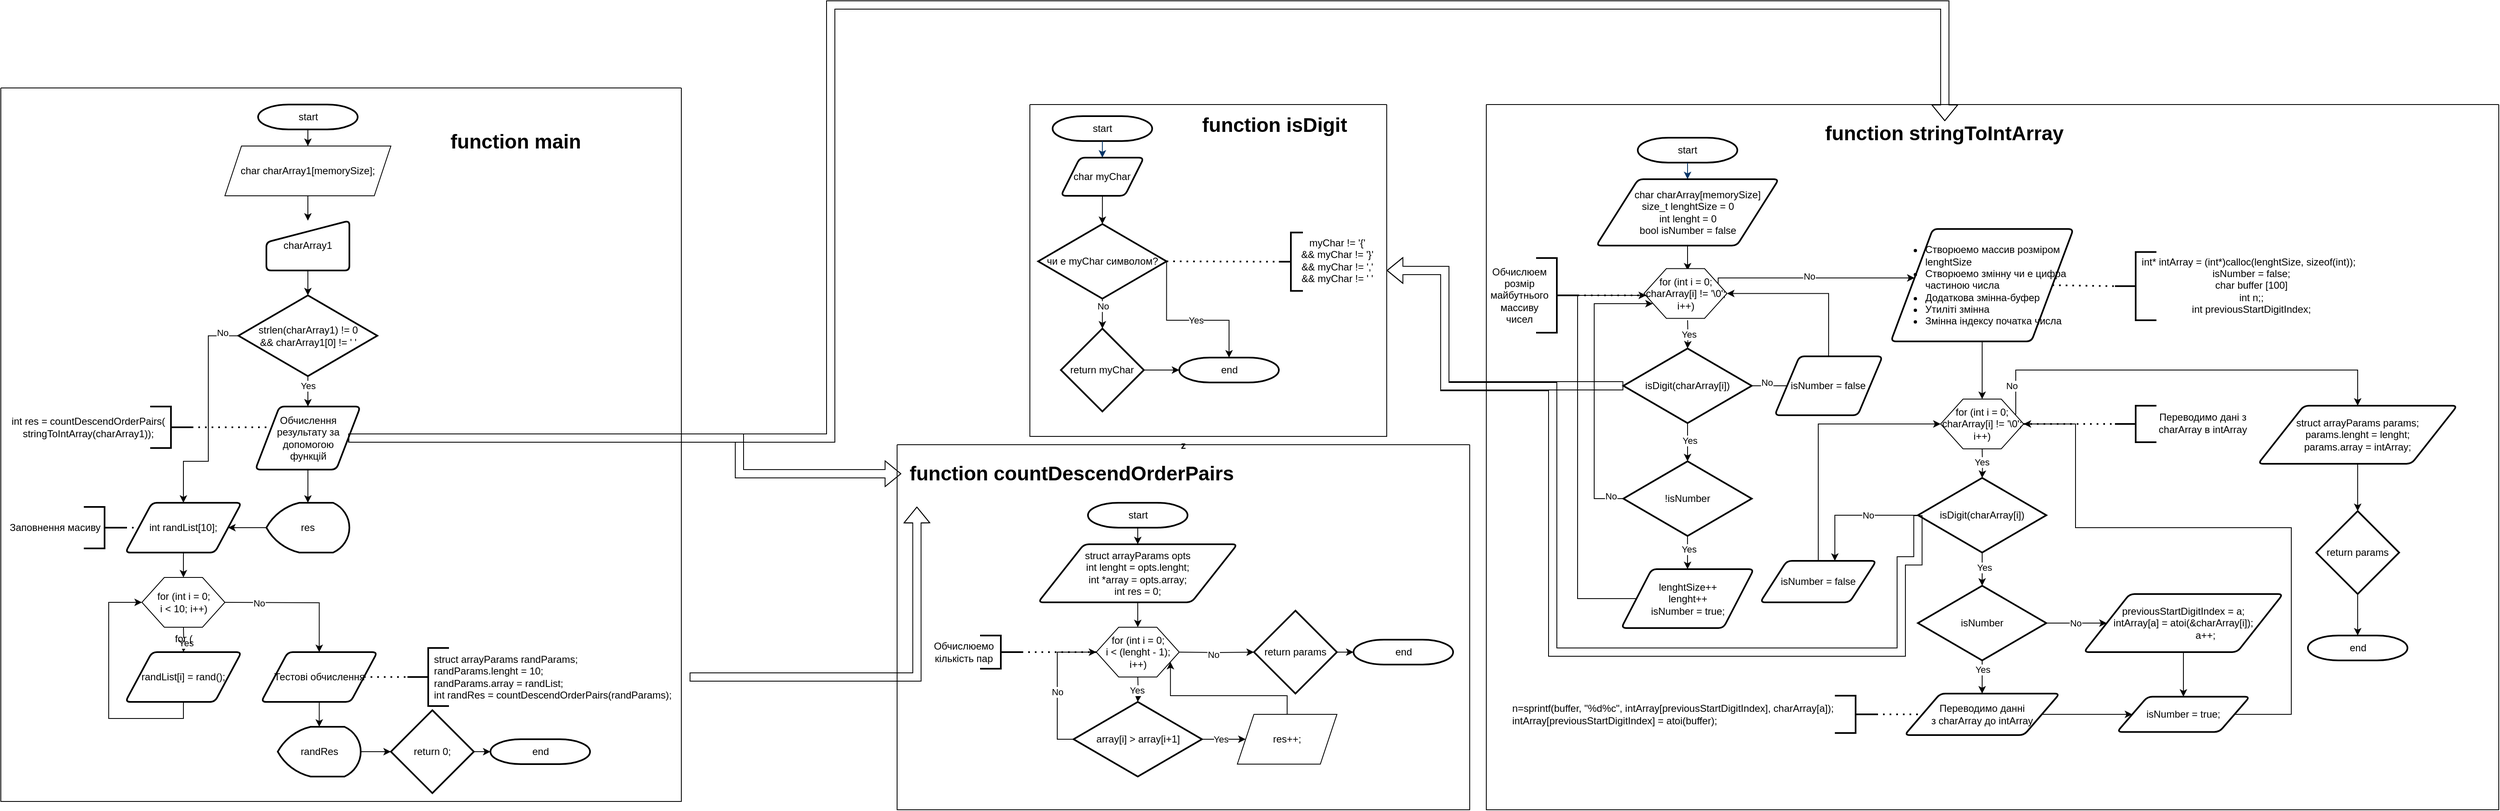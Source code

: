 <mxfile version="22.1.7" type="github">
  <diagram id="6a731a19-8d31-9384-78a2-239565b7b9f0" name="Page-1">
    <mxGraphModel dx="4195" dy="2198" grid="1" gridSize="10" guides="1" tooltips="1" connect="1" arrows="1" fold="1" page="1" pageScale="1" pageWidth="1169" pageHeight="827" background="none" math="0" shadow="0">
      <root>
        <mxCell id="0" />
        <mxCell id="1" parent="0" />
        <mxCell id="2" value="start" style="shape=mxgraph.flowchart.terminator;strokeWidth=2;gradientColor=none;gradientDirection=north;fontStyle=0;html=1;" parent="1" vertex="1">
          <mxGeometry x="117.37" y="44" width="120" height="30" as="geometry" />
        </mxCell>
        <mxCell id="7" style="fontStyle=1;strokeColor=#003366;strokeWidth=1;html=1;entryX=0.5;entryY=0;entryDx=0;entryDy=0;" parent="1" source="2" target="FMRs6tafkRuQ-EGM4yZQ-57" edge="1">
          <mxGeometry relative="1" as="geometry">
            <mxPoint x="176.17" y="118.1" as="targetPoint" />
          </mxGeometry>
        </mxCell>
        <mxCell id="FMRs6tafkRuQ-EGM4yZQ-62" value="" style="edgeStyle=orthogonalEdgeStyle;rounded=0;orthogonalLoop=1;jettySize=auto;html=1;" edge="1" parent="1" source="FMRs6tafkRuQ-EGM4yZQ-57" target="FMRs6tafkRuQ-EGM4yZQ-59">
          <mxGeometry relative="1" as="geometry" />
        </mxCell>
        <mxCell id="FMRs6tafkRuQ-EGM4yZQ-57" value="char myChar" style="shape=parallelogram;html=1;strokeWidth=2;perimeter=parallelogramPerimeter;whiteSpace=wrap;rounded=1;arcSize=12;size=0.23;" vertex="1" parent="1">
          <mxGeometry x="127.37" y="94" width="100" height="46" as="geometry" />
        </mxCell>
        <mxCell id="FMRs6tafkRuQ-EGM4yZQ-70" value="" style="swimlane;startSize=0;movable=0;resizable=0;rotatable=0;deletable=0;editable=0;locked=1;connectable=0;" vertex="1" parent="1">
          <mxGeometry x="90" y="30" width="430" height="400" as="geometry" />
        </mxCell>
        <mxCell id="FMRs6tafkRuQ-EGM4yZQ-69" value="myChar != &#39;{&#39;&lt;br&gt;&amp;amp;&amp;amp; myChar != &#39;}&#39;&lt;br&gt;&amp;amp;&amp;amp; myChar != &#39;,&#39;&lt;br&gt;&amp;amp;&amp;amp; myChar != &#39; &#39;" style="text;html=1;align=center;verticalAlign=middle;resizable=0;points=[];autosize=1;strokeColor=none;fillColor=none;" vertex="1" parent="FMRs6tafkRuQ-EGM4yZQ-70">
          <mxGeometry x="314.5" y="153.43" width="110" height="70" as="geometry" />
        </mxCell>
        <mxCell id="FMRs6tafkRuQ-EGM4yZQ-66" value="" style="strokeWidth=2;html=1;shape=mxgraph.flowchart.annotation_2;align=left;labelPosition=right;pointerEvents=1;" vertex="1" parent="FMRs6tafkRuQ-EGM4yZQ-70">
          <mxGeometry x="300" y="154.28" width="29" height="70.29" as="geometry" />
        </mxCell>
        <mxCell id="FMRs6tafkRuQ-EGM4yZQ-196" value="" style="edgeStyle=orthogonalEdgeStyle;rounded=0;orthogonalLoop=1;jettySize=auto;html=1;" edge="1" parent="FMRs6tafkRuQ-EGM4yZQ-70" source="FMRs6tafkRuQ-EGM4yZQ-63" target="FMRs6tafkRuQ-EGM4yZQ-195">
          <mxGeometry relative="1" as="geometry" />
        </mxCell>
        <mxCell id="FMRs6tafkRuQ-EGM4yZQ-63" value="return myChar" style="rhombus;whiteSpace=wrap;html=1;strokeWidth=2;gradientColor=none;gradientDirection=north;fontStyle=0;" vertex="1" parent="FMRs6tafkRuQ-EGM4yZQ-70">
          <mxGeometry x="37.37" y="270" width="100" height="100" as="geometry" />
        </mxCell>
        <mxCell id="FMRs6tafkRuQ-EGM4yZQ-95" value="&lt;h1&gt;function isDigit&lt;/h1&gt;" style="text;html=1;strokeColor=none;fillColor=none;align=center;verticalAlign=middle;whiteSpace=wrap;rounded=0;movable=1;resizable=1;rotatable=1;deletable=1;editable=1;locked=0;connectable=1;" vertex="1" parent="FMRs6tafkRuQ-EGM4yZQ-70">
          <mxGeometry x="200" y="10" width="190" height="30" as="geometry" />
        </mxCell>
        <mxCell id="FMRs6tafkRuQ-EGM4yZQ-59" value="чи е myChar символом?" style="shape=mxgraph.flowchart.decision;strokeWidth=2;gradientColor=none;gradientDirection=north;fontStyle=0;html=1;" vertex="1" parent="FMRs6tafkRuQ-EGM4yZQ-70">
          <mxGeometry x="10.0" y="144" width="154.74" height="90" as="geometry" />
        </mxCell>
        <mxCell id="FMRs6tafkRuQ-EGM4yZQ-64" value="" style="edgeStyle=orthogonalEdgeStyle;rounded=0;orthogonalLoop=1;jettySize=auto;html=1;" edge="1" parent="FMRs6tafkRuQ-EGM4yZQ-70" source="FMRs6tafkRuQ-EGM4yZQ-59" target="FMRs6tafkRuQ-EGM4yZQ-63">
          <mxGeometry relative="1" as="geometry" />
        </mxCell>
        <mxCell id="FMRs6tafkRuQ-EGM4yZQ-65" value="No" style="edgeLabel;html=1;align=center;verticalAlign=middle;resizable=0;points=[];" vertex="1" connectable="0" parent="FMRs6tafkRuQ-EGM4yZQ-64">
          <mxGeometry x="-0.622" y="-1" relative="1" as="geometry">
            <mxPoint x="1" y="2" as="offset" />
          </mxGeometry>
        </mxCell>
        <mxCell id="FMRs6tafkRuQ-EGM4yZQ-67" value="" style="endArrow=none;dashed=1;html=1;dashPattern=1 3;strokeWidth=2;rounded=0;entryX=0;entryY=0.5;entryDx=0;entryDy=0;entryPerimeter=0;exitX=1;exitY=0.5;exitDx=0;exitDy=0;exitPerimeter=0;" edge="1" parent="FMRs6tafkRuQ-EGM4yZQ-70" source="FMRs6tafkRuQ-EGM4yZQ-59" target="FMRs6tafkRuQ-EGM4yZQ-66">
          <mxGeometry width="50" height="50" relative="1" as="geometry">
            <mxPoint x="140" y="240" as="sourcePoint" />
            <mxPoint x="190" y="190" as="targetPoint" />
          </mxGeometry>
        </mxCell>
        <mxCell id="FMRs6tafkRuQ-EGM4yZQ-195" value="end" style="shape=mxgraph.flowchart.terminator;strokeWidth=2;gradientColor=none;gradientDirection=north;fontStyle=0;html=1;" vertex="1" parent="FMRs6tafkRuQ-EGM4yZQ-70">
          <mxGeometry x="180" y="305" width="120" height="30" as="geometry" />
        </mxCell>
        <mxCell id="FMRs6tafkRuQ-EGM4yZQ-93" style="edgeStyle=orthogonalEdgeStyle;rounded=0;orthogonalLoop=1;jettySize=auto;html=1;exitX=1;exitY=0.5;exitDx=0;exitDy=0;exitPerimeter=0;entryX=0.5;entryY=0;entryDx=0;entryDy=0;entryPerimeter=0;" edge="1" parent="FMRs6tafkRuQ-EGM4yZQ-70" source="FMRs6tafkRuQ-EGM4yZQ-59" target="FMRs6tafkRuQ-EGM4yZQ-195">
          <mxGeometry relative="1" as="geometry">
            <mxPoint x="210" y="320" as="targetPoint" />
            <Array as="points">
              <mxPoint x="165" y="260" />
              <mxPoint x="240" y="260" />
            </Array>
          </mxGeometry>
        </mxCell>
        <mxCell id="FMRs6tafkRuQ-EGM4yZQ-94" value="Yes" style="edgeLabel;html=1;align=center;verticalAlign=middle;resizable=0;points=[];" vertex="1" connectable="0" parent="FMRs6tafkRuQ-EGM4yZQ-93">
          <mxGeometry x="-0.131" y="1" relative="1" as="geometry">
            <mxPoint x="23" y="1" as="offset" />
          </mxGeometry>
        </mxCell>
        <mxCell id="FMRs6tafkRuQ-EGM4yZQ-71" value=" " style="swimlane;startSize=0;movable=0;resizable=0;rotatable=0;deletable=0;editable=0;locked=1;connectable=0;" vertex="1" parent="1">
          <mxGeometry x="640" y="30" width="1220" height="850" as="geometry" />
        </mxCell>
        <mxCell id="FMRs6tafkRuQ-EGM4yZQ-73" value="start" style="shape=mxgraph.flowchart.terminator;strokeWidth=2;gradientColor=none;gradientDirection=north;fontStyle=0;html=1;" vertex="1" parent="FMRs6tafkRuQ-EGM4yZQ-71">
          <mxGeometry x="182.49" y="40" width="120" height="30" as="geometry" />
        </mxCell>
        <mxCell id="FMRs6tafkRuQ-EGM4yZQ-74" style="fontStyle=1;strokeColor=#003366;strokeWidth=1;html=1;entryX=0.5;entryY=0;entryDx=0;entryDy=0;" edge="1" parent="FMRs6tafkRuQ-EGM4yZQ-71" source="FMRs6tafkRuQ-EGM4yZQ-73" target="FMRs6tafkRuQ-EGM4yZQ-76">
          <mxGeometry relative="1" as="geometry">
            <mxPoint x="216.29" y="124.1" as="targetPoint" />
          </mxGeometry>
        </mxCell>
        <mxCell id="FMRs6tafkRuQ-EGM4yZQ-83" value="" style="edgeStyle=orthogonalEdgeStyle;rounded=0;orthogonalLoop=1;jettySize=auto;html=1;" edge="1" parent="FMRs6tafkRuQ-EGM4yZQ-71" source="FMRs6tafkRuQ-EGM4yZQ-76">
          <mxGeometry relative="1" as="geometry">
            <mxPoint x="242.533" y="200" as="targetPoint" />
          </mxGeometry>
        </mxCell>
        <mxCell id="FMRs6tafkRuQ-EGM4yZQ-76" value="&amp;nbsp; &amp;nbsp; &amp;nbsp; &amp;nbsp;char charArray[memorySize]&lt;br&gt;size_t lenghtSize = 0&lt;br&gt;int lenght = 0&lt;br&gt;bool isNumber = false" style="shape=parallelogram;html=1;strokeWidth=2;perimeter=parallelogramPerimeter;whiteSpace=wrap;rounded=1;arcSize=12;size=0.23;" vertex="1" parent="FMRs6tafkRuQ-EGM4yZQ-71">
          <mxGeometry x="132.5" y="90" width="220" height="80" as="geometry" />
        </mxCell>
        <mxCell id="FMRs6tafkRuQ-EGM4yZQ-85" value="" style="edgeStyle=orthogonalEdgeStyle;rounded=0;orthogonalLoop=1;jettySize=auto;html=1;entryX=0.5;entryY=0;entryDx=0;entryDy=0;" edge="1" parent="FMRs6tafkRuQ-EGM4yZQ-71" source="FMRs6tafkRuQ-EGM4yZQ-99" target="FMRs6tafkRuQ-EGM4yZQ-116">
          <mxGeometry relative="1" as="geometry" />
        </mxCell>
        <mxCell id="FMRs6tafkRuQ-EGM4yZQ-102" value="Yes" style="edgeLabel;html=1;align=center;verticalAlign=middle;resizable=0;points=[];" vertex="1" connectable="0" parent="FMRs6tafkRuQ-EGM4yZQ-85">
          <mxGeometry x="-0.2" y="1" relative="1" as="geometry">
            <mxPoint as="offset" />
          </mxGeometry>
        </mxCell>
        <mxCell id="FMRs6tafkRuQ-EGM4yZQ-79" value="isDigit(charArray[i])" style="shape=mxgraph.flowchart.decision;strokeWidth=2;gradientColor=none;gradientDirection=north;fontStyle=0;html=1;" vertex="1" parent="FMRs6tafkRuQ-EGM4yZQ-71">
          <mxGeometry x="165.12" y="294" width="154.74" height="90" as="geometry" />
        </mxCell>
        <mxCell id="FMRs6tafkRuQ-EGM4yZQ-194" value="" style="edgeStyle=orthogonalEdgeStyle;rounded=0;orthogonalLoop=1;jettySize=auto;html=1;" edge="1" parent="FMRs6tafkRuQ-EGM4yZQ-71" source="FMRs6tafkRuQ-EGM4yZQ-80" target="FMRs6tafkRuQ-EGM4yZQ-193">
          <mxGeometry relative="1" as="geometry" />
        </mxCell>
        <mxCell id="FMRs6tafkRuQ-EGM4yZQ-80" value="return params" style="rhombus;whiteSpace=wrap;html=1;strokeWidth=2;gradientColor=none;gradientDirection=north;fontStyle=0;" vertex="1" parent="FMRs6tafkRuQ-EGM4yZQ-71">
          <mxGeometry x="1000" y="490" width="100" height="100" as="geometry" />
        </mxCell>
        <mxCell id="FMRs6tafkRuQ-EGM4yZQ-84" value="" style="edgeStyle=orthogonalEdgeStyle;rounded=0;orthogonalLoop=1;jettySize=auto;html=1;" edge="1" parent="FMRs6tafkRuQ-EGM4yZQ-71" target="FMRs6tafkRuQ-EGM4yZQ-79">
          <mxGeometry relative="1" as="geometry">
            <mxPoint x="242.533" y="260" as="sourcePoint" />
          </mxGeometry>
        </mxCell>
        <mxCell id="FMRs6tafkRuQ-EGM4yZQ-98" value="Yes" style="edgeLabel;html=1;align=center;verticalAlign=middle;resizable=0;points=[];" vertex="1" connectable="0" parent="FMRs6tafkRuQ-EGM4yZQ-84">
          <mxGeometry x="-0.044" y="1" relative="1" as="geometry">
            <mxPoint as="offset" />
          </mxGeometry>
        </mxCell>
        <mxCell id="FMRs6tafkRuQ-EGM4yZQ-120" value="" style="edgeStyle=orthogonalEdgeStyle;rounded=0;orthogonalLoop=1;jettySize=auto;html=1;exitX=1;exitY=0.25;exitDx=0;exitDy=0;" edge="1" parent="FMRs6tafkRuQ-EGM4yZQ-71" source="FMRs6tafkRuQ-EGM4yZQ-271" target="FMRs6tafkRuQ-EGM4yZQ-119">
          <mxGeometry relative="1" as="geometry">
            <mxPoint x="282.49" y="209" as="sourcePoint" />
            <Array as="points">
              <mxPoint x="279" y="209" />
            </Array>
          </mxGeometry>
        </mxCell>
        <mxCell id="FMRs6tafkRuQ-EGM4yZQ-123" value="No" style="edgeLabel;html=1;align=center;verticalAlign=middle;resizable=0;points=[];" vertex="1" connectable="0" parent="FMRs6tafkRuQ-EGM4yZQ-120">
          <mxGeometry x="-0.209" y="-3" relative="1" as="geometry">
            <mxPoint x="20" y="-5" as="offset" />
          </mxGeometry>
        </mxCell>
        <mxCell id="FMRs6tafkRuQ-EGM4yZQ-97" value="&lt;h1&gt;function stringToIntArray&lt;/h1&gt;" style="text;html=1;strokeColor=none;fillColor=none;align=center;verticalAlign=middle;whiteSpace=wrap;rounded=0;" vertex="1" parent="FMRs6tafkRuQ-EGM4yZQ-71">
          <mxGeometry x="407.49" y="20" width="290" height="30" as="geometry" />
        </mxCell>
        <mxCell id="FMRs6tafkRuQ-EGM4yZQ-99" value="!isNumber" style="shape=mxgraph.flowchart.decision;strokeWidth=2;gradientColor=none;gradientDirection=north;fontStyle=0;html=1;movable=1;resizable=1;rotatable=1;deletable=1;editable=1;locked=0;connectable=1;" vertex="1" parent="FMRs6tafkRuQ-EGM4yZQ-71">
          <mxGeometry x="165.12" y="430" width="154.74" height="90" as="geometry" />
        </mxCell>
        <mxCell id="FMRs6tafkRuQ-EGM4yZQ-100" value="" style="edgeStyle=orthogonalEdgeStyle;rounded=0;orthogonalLoop=1;jettySize=auto;html=1;" edge="1" parent="FMRs6tafkRuQ-EGM4yZQ-71" source="FMRs6tafkRuQ-EGM4yZQ-79" target="FMRs6tafkRuQ-EGM4yZQ-99">
          <mxGeometry relative="1" as="geometry">
            <mxPoint x="1142.49" y="414" as="sourcePoint" />
            <mxPoint x="1142.49" y="570" as="targetPoint" />
          </mxGeometry>
        </mxCell>
        <mxCell id="FMRs6tafkRuQ-EGM4yZQ-101" value="Yes" style="edgeLabel;html=1;align=center;verticalAlign=middle;resizable=0;points=[];" vertex="1" connectable="0" parent="FMRs6tafkRuQ-EGM4yZQ-100">
          <mxGeometry x="-0.111" y="2" relative="1" as="geometry">
            <mxPoint as="offset" />
          </mxGeometry>
        </mxCell>
        <mxCell id="FMRs6tafkRuQ-EGM4yZQ-114" value="" style="edgeStyle=orthogonalEdgeStyle;rounded=0;orthogonalLoop=1;jettySize=auto;html=1;exitX=1;exitY=0.5;exitDx=0;exitDy=0;exitPerimeter=0;entryX=0.22;entryY=0.5;entryDx=0;entryDy=0;entryPerimeter=0;" edge="1" parent="FMRs6tafkRuQ-EGM4yZQ-71" source="FMRs6tafkRuQ-EGM4yZQ-79" target="FMRs6tafkRuQ-EGM4yZQ-113">
          <mxGeometry relative="1" as="geometry">
            <mxPoint x="1219.49" y="369" as="sourcePoint" />
            <mxPoint x="1493.49" y="364" as="targetPoint" />
          </mxGeometry>
        </mxCell>
        <mxCell id="FMRs6tafkRuQ-EGM4yZQ-115" value="No" style="edgeLabel;html=1;align=center;verticalAlign=middle;resizable=0;points=[];" vertex="1" connectable="0" parent="FMRs6tafkRuQ-EGM4yZQ-114">
          <mxGeometry x="-0.14" y="1" relative="1" as="geometry">
            <mxPoint x="7" y="-3" as="offset" />
          </mxGeometry>
        </mxCell>
        <mxCell id="FMRs6tafkRuQ-EGM4yZQ-113" value="isNumber = false" style="shape=parallelogram;html=1;strokeWidth=2;perimeter=parallelogramPerimeter;whiteSpace=wrap;rounded=1;arcSize=12;size=0.23;" vertex="1" parent="FMRs6tafkRuQ-EGM4yZQ-71">
          <mxGeometry x="347.49" y="303.5" width="130" height="71" as="geometry" />
        </mxCell>
        <mxCell id="FMRs6tafkRuQ-EGM4yZQ-116" value="&lt;div style=&quot;border-color: var(--border-color);&quot;&gt;lenghtSize++&lt;/div&gt;&lt;div style=&quot;border-color: var(--border-color);&quot;&gt;lenght++&lt;/div&gt;&lt;div style=&quot;border-color: var(--border-color);&quot;&gt;&lt;span style=&quot;border-color: var(--border-color); background-color: initial;&quot;&gt;isNumber = true;&lt;/span&gt;&lt;/div&gt;" style="shape=parallelogram;html=1;strokeWidth=2;perimeter=parallelogramPerimeter;whiteSpace=wrap;rounded=1;arcSize=12;size=0.23;" vertex="1" parent="FMRs6tafkRuQ-EGM4yZQ-71">
          <mxGeometry x="162.62" y="560" width="159.76" height="71" as="geometry" />
        </mxCell>
        <mxCell id="FMRs6tafkRuQ-EGM4yZQ-117" style="edgeStyle=orthogonalEdgeStyle;rounded=0;orthogonalLoop=1;jettySize=auto;html=1;exitX=0;exitY=0.5;exitDx=0;exitDy=0;entryX=0;entryY=0.5;entryDx=0;entryDy=0;entryPerimeter=0;" edge="1" parent="FMRs6tafkRuQ-EGM4yZQ-71" source="FMRs6tafkRuQ-EGM4yZQ-116">
          <mxGeometry relative="1" as="geometry">
            <mxPoint x="192.49" y="230" as="targetPoint" />
            <Array as="points">
              <mxPoint x="110" y="596" />
              <mxPoint x="110" y="230" />
            </Array>
          </mxGeometry>
        </mxCell>
        <mxCell id="FMRs6tafkRuQ-EGM4yZQ-132" value="" style="edgeStyle=orthogonalEdgeStyle;rounded=0;orthogonalLoop=1;jettySize=auto;html=1;" edge="1" parent="FMRs6tafkRuQ-EGM4yZQ-71" source="FMRs6tafkRuQ-EGM4yZQ-119">
          <mxGeometry relative="1" as="geometry">
            <mxPoint x="597.49" y="355" as="targetPoint" />
          </mxGeometry>
        </mxCell>
        <mxCell id="FMRs6tafkRuQ-EGM4yZQ-119" value="&lt;div style=&quot;&quot;&gt;&lt;ul&gt;&lt;li style=&quot;&quot;&gt;&lt;span style=&quot;background-color: initial;&quot;&gt;Створюемо&amp;nbsp;&lt;/span&gt;массив розмiром lenghtSize&lt;/li&gt;&lt;li&gt;&lt;span style=&quot;background-color: initial;&quot;&gt;Створюемо змiнну чи е цифра частиною числа&lt;/span&gt;&lt;/li&gt;&lt;li&gt;&lt;span style=&quot;background-color: initial;&quot;&gt;Додаткова змiнна-буфер&lt;/span&gt;&lt;/li&gt;&lt;li&gt;&lt;span style=&quot;background-color: initial;&quot;&gt;Утилiтi змiнна&lt;/span&gt;&lt;/li&gt;&lt;li&gt;&lt;span style=&quot;background-color: initial;&quot;&gt;Змiнна iндексу початка числа&lt;/span&gt;&lt;/li&gt;&lt;/ul&gt;&lt;/div&gt;" style="shape=parallelogram;html=1;strokeWidth=2;perimeter=parallelogramPerimeter;whiteSpace=wrap;rounded=1;arcSize=12;size=0.23;align=left;" vertex="1" parent="FMRs6tafkRuQ-EGM4yZQ-71">
          <mxGeometry x="487.49" y="150" width="220" height="135.5" as="geometry" />
        </mxCell>
        <mxCell id="FMRs6tafkRuQ-EGM4yZQ-121" style="edgeStyle=orthogonalEdgeStyle;rounded=0;orthogonalLoop=1;jettySize=auto;html=1;exitX=0.5;exitY=0;exitDx=0;exitDy=0;entryX=1;entryY=0.5;entryDx=0;entryDy=0;" edge="1" parent="FMRs6tafkRuQ-EGM4yZQ-71" source="FMRs6tafkRuQ-EGM4yZQ-113" target="FMRs6tafkRuQ-EGM4yZQ-271">
          <mxGeometry relative="1" as="geometry">
            <mxPoint x="292.49" y="230" as="targetPoint" />
          </mxGeometry>
        </mxCell>
        <mxCell id="FMRs6tafkRuQ-EGM4yZQ-124" value="" style="strokeWidth=2;html=1;shape=mxgraph.flowchart.annotation_2;align=left;labelPosition=right;pointerEvents=1;" vertex="1" parent="FMRs6tafkRuQ-EGM4yZQ-71">
          <mxGeometry x="757.49" y="177.75" width="50" height="82.25" as="geometry" />
        </mxCell>
        <mxCell id="FMRs6tafkRuQ-EGM4yZQ-125" value="" style="endArrow=none;dashed=1;html=1;dashPattern=1 3;strokeWidth=2;rounded=0;exitX=1;exitY=0.5;exitDx=0;exitDy=0;entryX=0;entryY=0.5;entryDx=0;entryDy=0;entryPerimeter=0;" edge="1" parent="FMRs6tafkRuQ-EGM4yZQ-71" source="FMRs6tafkRuQ-EGM4yZQ-119" target="FMRs6tafkRuQ-EGM4yZQ-124">
          <mxGeometry width="50" height="50" relative="1" as="geometry">
            <mxPoint x="717.49" y="280" as="sourcePoint" />
            <mxPoint x="767.49" y="230" as="targetPoint" />
          </mxGeometry>
        </mxCell>
        <mxCell id="FMRs6tafkRuQ-EGM4yZQ-126" value="int* intArray = (int*)calloc(lenghtSize, sizeof(int));&amp;nbsp;&amp;nbsp;&lt;br&gt;isNumber = false;&lt;br&gt;char buffer [100]&lt;br&gt;int n;;&lt;br&gt;int previousStartDigitIndex;" style="text;html=1;strokeColor=none;fillColor=none;align=center;verticalAlign=middle;whiteSpace=wrap;rounded=0;" vertex="1" parent="FMRs6tafkRuQ-EGM4yZQ-71">
          <mxGeometry x="787.49" y="177.75" width="270" height="80" as="geometry" />
        </mxCell>
        <mxCell id="FMRs6tafkRuQ-EGM4yZQ-127" value="" style="strokeWidth=2;html=1;shape=mxgraph.flowchart.annotation_2;align=left;labelPosition=right;pointerEvents=1;rotation=-180;" vertex="1" parent="FMRs6tafkRuQ-EGM4yZQ-71">
          <mxGeometry x="60" y="185" width="50" height="90" as="geometry" />
        </mxCell>
        <mxCell id="FMRs6tafkRuQ-EGM4yZQ-129" value="" style="endArrow=none;dashed=1;html=1;dashPattern=1 3;strokeWidth=2;rounded=0;entryX=0;entryY=0.5;entryDx=0;entryDy=0;entryPerimeter=0;exitX=0;exitY=0.5;exitDx=0;exitDy=0;exitPerimeter=0;" edge="1" parent="FMRs6tafkRuQ-EGM4yZQ-71" source="FMRs6tafkRuQ-EGM4yZQ-127">
          <mxGeometry width="50" height="50" relative="1" as="geometry">
            <mxPoint x="110" y="260" as="sourcePoint" />
            <mxPoint x="192.49" y="230" as="targetPoint" />
          </mxGeometry>
        </mxCell>
        <mxCell id="FMRs6tafkRuQ-EGM4yZQ-130" value="Обчислюем розмiр майбутнього массиву чисел" style="text;html=1;strokeColor=none;fillColor=none;align=center;verticalAlign=middle;whiteSpace=wrap;rounded=0;" vertex="1" parent="FMRs6tafkRuQ-EGM4yZQ-71">
          <mxGeometry x="10" y="215" width="60" height="30" as="geometry" />
        </mxCell>
        <mxCell id="FMRs6tafkRuQ-EGM4yZQ-140" value="" style="edgeStyle=orthogonalEdgeStyle;rounded=0;orthogonalLoop=1;jettySize=auto;html=1;" edge="1" parent="FMRs6tafkRuQ-EGM4yZQ-71" target="FMRs6tafkRuQ-EGM4yZQ-137">
          <mxGeometry relative="1" as="geometry">
            <mxPoint x="597.478" y="415" as="sourcePoint" />
          </mxGeometry>
        </mxCell>
        <mxCell id="FMRs6tafkRuQ-EGM4yZQ-141" value="Yes" style="edgeLabel;html=1;align=center;verticalAlign=middle;resizable=0;points=[];" vertex="1" connectable="0" parent="FMRs6tafkRuQ-EGM4yZQ-140">
          <mxGeometry x="-0.217" y="-1" relative="1" as="geometry">
            <mxPoint y="2" as="offset" />
          </mxGeometry>
        </mxCell>
        <mxCell id="FMRs6tafkRuQ-EGM4yZQ-166" style="edgeStyle=orthogonalEdgeStyle;rounded=0;orthogonalLoop=1;jettySize=auto;html=1;exitX=1;exitY=0.25;exitDx=0;exitDy=0;entryX=0.5;entryY=0;entryDx=0;entryDy=0;" edge="1" parent="FMRs6tafkRuQ-EGM4yZQ-71" source="FMRs6tafkRuQ-EGM4yZQ-273" target="FMRs6tafkRuQ-EGM4yZQ-164">
          <mxGeometry relative="1" as="geometry">
            <mxPoint x="637.49" y="364" as="sourcePoint" />
            <Array as="points">
              <mxPoint x="638" y="373" />
              <mxPoint x="638" y="320" />
              <mxPoint x="1050" y="320" />
            </Array>
          </mxGeometry>
        </mxCell>
        <mxCell id="FMRs6tafkRuQ-EGM4yZQ-167" value="No" style="edgeLabel;html=1;align=center;verticalAlign=middle;resizable=0;points=[];" vertex="1" connectable="0" parent="FMRs6tafkRuQ-EGM4yZQ-166">
          <mxGeometry x="-0.383" y="-2" relative="1" as="geometry">
            <mxPoint x="-108" y="17" as="offset" />
          </mxGeometry>
        </mxCell>
        <mxCell id="FMRs6tafkRuQ-EGM4yZQ-135" value="" style="strokeWidth=2;html=1;shape=mxgraph.flowchart.annotation_2;align=left;labelPosition=right;pointerEvents=1;" vertex="1" parent="FMRs6tafkRuQ-EGM4yZQ-71">
          <mxGeometry x="757.49" y="363" width="50" height="44" as="geometry" />
        </mxCell>
        <mxCell id="FMRs6tafkRuQ-EGM4yZQ-139" value="" style="edgeStyle=orthogonalEdgeStyle;rounded=0;orthogonalLoop=1;jettySize=auto;html=1;" edge="1" parent="FMRs6tafkRuQ-EGM4yZQ-71" source="FMRs6tafkRuQ-EGM4yZQ-137" target="FMRs6tafkRuQ-EGM4yZQ-138">
          <mxGeometry relative="1" as="geometry" />
        </mxCell>
        <mxCell id="FMRs6tafkRuQ-EGM4yZQ-142" value="Yes" style="edgeLabel;html=1;align=center;verticalAlign=middle;resizable=0;points=[];" vertex="1" connectable="0" parent="FMRs6tafkRuQ-EGM4yZQ-139">
          <mxGeometry x="-0.116" y="2" relative="1" as="geometry">
            <mxPoint as="offset" />
          </mxGeometry>
        </mxCell>
        <mxCell id="FMRs6tafkRuQ-EGM4yZQ-158" value="" style="edgeStyle=orthogonalEdgeStyle;rounded=0;orthogonalLoop=1;jettySize=auto;html=1;" edge="1" parent="FMRs6tafkRuQ-EGM4yZQ-71" source="FMRs6tafkRuQ-EGM4yZQ-137" target="FMRs6tafkRuQ-EGM4yZQ-157">
          <mxGeometry relative="1" as="geometry">
            <Array as="points">
              <mxPoint x="420" y="495" />
            </Array>
          </mxGeometry>
        </mxCell>
        <mxCell id="FMRs6tafkRuQ-EGM4yZQ-160" value="No" style="edgeLabel;html=1;align=center;verticalAlign=middle;resizable=0;points=[];" vertex="1" connectable="0" parent="FMRs6tafkRuQ-EGM4yZQ-158">
          <mxGeometry x="-0.337" y="2" relative="1" as="geometry">
            <mxPoint x="-9" y="-2" as="offset" />
          </mxGeometry>
        </mxCell>
        <mxCell id="FMRs6tafkRuQ-EGM4yZQ-137" value="isDigit(charArray[i])" style="shape=mxgraph.flowchart.decision;strokeWidth=2;gradientColor=none;gradientDirection=north;fontStyle=0;html=1;" vertex="1" parent="FMRs6tafkRuQ-EGM4yZQ-71">
          <mxGeometry x="520.12" y="450" width="154.74" height="90" as="geometry" />
        </mxCell>
        <mxCell id="FMRs6tafkRuQ-EGM4yZQ-144" value="" style="edgeStyle=orthogonalEdgeStyle;rounded=0;orthogonalLoop=1;jettySize=auto;html=1;" edge="1" parent="FMRs6tafkRuQ-EGM4yZQ-71" source="FMRs6tafkRuQ-EGM4yZQ-138" target="FMRs6tafkRuQ-EGM4yZQ-143">
          <mxGeometry relative="1" as="geometry" />
        </mxCell>
        <mxCell id="FMRs6tafkRuQ-EGM4yZQ-148" value="Yes" style="edgeLabel;html=1;align=center;verticalAlign=middle;resizable=0;points=[];" vertex="1" connectable="0" parent="FMRs6tafkRuQ-EGM4yZQ-144">
          <mxGeometry x="-0.433" relative="1" as="geometry">
            <mxPoint y="-1" as="offset" />
          </mxGeometry>
        </mxCell>
        <mxCell id="FMRs6tafkRuQ-EGM4yZQ-151" style="edgeStyle=orthogonalEdgeStyle;rounded=0;orthogonalLoop=1;jettySize=auto;html=1;exitX=1;exitY=0.5;exitDx=0;exitDy=0;exitPerimeter=0;entryX=0;entryY=0.5;entryDx=0;entryDy=0;" edge="1" parent="FMRs6tafkRuQ-EGM4yZQ-71" source="FMRs6tafkRuQ-EGM4yZQ-138" target="FMRs6tafkRuQ-EGM4yZQ-149">
          <mxGeometry relative="1" as="geometry" />
        </mxCell>
        <mxCell id="FMRs6tafkRuQ-EGM4yZQ-152" value="No" style="edgeLabel;html=1;align=center;verticalAlign=middle;resizable=0;points=[];" vertex="1" connectable="0" parent="FMRs6tafkRuQ-EGM4yZQ-151">
          <mxGeometry x="-0.15" y="-5" relative="1" as="geometry">
            <mxPoint x="4" y="-5" as="offset" />
          </mxGeometry>
        </mxCell>
        <mxCell id="FMRs6tafkRuQ-EGM4yZQ-138" value="isNumber" style="shape=mxgraph.flowchart.decision;strokeWidth=2;gradientColor=none;gradientDirection=north;fontStyle=0;html=1;" vertex="1" parent="FMRs6tafkRuQ-EGM4yZQ-71">
          <mxGeometry x="520.12" y="580" width="154.74" height="90" as="geometry" />
        </mxCell>
        <mxCell id="FMRs6tafkRuQ-EGM4yZQ-154" value="" style="edgeStyle=orthogonalEdgeStyle;rounded=0;orthogonalLoop=1;jettySize=auto;html=1;" edge="1" parent="FMRs6tafkRuQ-EGM4yZQ-71" source="FMRs6tafkRuQ-EGM4yZQ-143" target="FMRs6tafkRuQ-EGM4yZQ-153">
          <mxGeometry relative="1" as="geometry" />
        </mxCell>
        <mxCell id="FMRs6tafkRuQ-EGM4yZQ-143" value="Переводимо даннi&lt;br&gt;з charArray до intArray" style="shape=parallelogram;html=1;strokeWidth=2;perimeter=parallelogramPerimeter;whiteSpace=wrap;rounded=1;arcSize=12;size=0.23;" vertex="1" parent="FMRs6tafkRuQ-EGM4yZQ-71">
          <mxGeometry x="504.04" y="710" width="186.89" height="50" as="geometry" />
        </mxCell>
        <mxCell id="FMRs6tafkRuQ-EGM4yZQ-145" value="" style="strokeWidth=2;html=1;shape=mxgraph.flowchart.annotation_2;align=left;labelPosition=right;pointerEvents=1;rotation=-180;" vertex="1" parent="FMRs6tafkRuQ-EGM4yZQ-71">
          <mxGeometry x="420" y="712.5" width="50" height="45" as="geometry" />
        </mxCell>
        <mxCell id="FMRs6tafkRuQ-EGM4yZQ-146" value="&lt;div style=&quot;text-align: left;&quot;&gt;n=sprintf(buffer, &quot;%d%c&quot;, intArray[previousStartDigitIndex], charArray[a]);&lt;/div&gt;&lt;div style=&quot;text-align: left;&quot;&gt;intArray[previousStartDigitIndex] = atoi(buffer);&lt;span style=&quot;&quot;&gt;&lt;/span&gt;&lt;/div&gt;" style="text;html=1;strokeColor=none;fillColor=none;align=center;verticalAlign=middle;whiteSpace=wrap;rounded=0;" vertex="1" parent="FMRs6tafkRuQ-EGM4yZQ-71">
          <mxGeometry x="30" y="720" width="390" height="30" as="geometry" />
        </mxCell>
        <mxCell id="FMRs6tafkRuQ-EGM4yZQ-147" value="" style="endArrow=none;dashed=1;html=1;dashPattern=1 3;strokeWidth=2;rounded=0;exitX=0;exitY=0.5;exitDx=0;exitDy=0;exitPerimeter=0;entryX=0;entryY=0.5;entryDx=0;entryDy=0;" edge="1" parent="FMRs6tafkRuQ-EGM4yZQ-71" source="FMRs6tafkRuQ-EGM4yZQ-145" target="FMRs6tafkRuQ-EGM4yZQ-143">
          <mxGeometry width="50" height="50" relative="1" as="geometry">
            <mxPoint x="480" y="700" as="sourcePoint" />
            <mxPoint x="530" y="650" as="targetPoint" />
          </mxGeometry>
        </mxCell>
        <mxCell id="FMRs6tafkRuQ-EGM4yZQ-155" value="" style="edgeStyle=orthogonalEdgeStyle;rounded=0;orthogonalLoop=1;jettySize=auto;html=1;" edge="1" parent="FMRs6tafkRuQ-EGM4yZQ-71" source="FMRs6tafkRuQ-EGM4yZQ-149" target="FMRs6tafkRuQ-EGM4yZQ-153">
          <mxGeometry relative="1" as="geometry" />
        </mxCell>
        <mxCell id="FMRs6tafkRuQ-EGM4yZQ-149" value="&lt;div&gt;previousStartDigitIndex = a;&lt;/div&gt;&lt;div&gt;intArray[a] = atoi(&amp;amp;charArray[i]);&lt;span style=&quot;&quot;&gt;&lt;/span&gt;&lt;/div&gt;&lt;div&gt;&lt;span style=&quot;&quot;&gt;&lt;span style=&quot;&quot;&gt;&lt;span style=&quot;white-space: pre;&quot;&gt;&amp;nbsp;&amp;nbsp;&amp;nbsp;&amp;nbsp;&lt;/span&gt;&lt;span style=&quot;white-space: pre;&quot;&gt;&amp;nbsp;&amp;nbsp;&amp;nbsp;&amp;nbsp;&lt;/span&gt;&lt;span style=&quot;white-space: pre;&quot;&gt;&amp;nbsp;&amp;nbsp;&amp;nbsp;&amp;nbsp;&lt;/span&gt;&lt;span style=&quot;white-space: pre;&quot;&gt;&amp;nbsp;&amp;nbsp;&amp;nbsp;&amp;nbsp;&lt;/span&gt;&lt;/span&gt;a++;&lt;/span&gt;&lt;/div&gt;" style="shape=parallelogram;html=1;strokeWidth=2;perimeter=parallelogramPerimeter;whiteSpace=wrap;rounded=1;arcSize=12;size=0.23;align=center;" vertex="1" parent="FMRs6tafkRuQ-EGM4yZQ-71">
          <mxGeometry x="720" y="590" width="240" height="70" as="geometry" />
        </mxCell>
        <mxCell id="FMRs6tafkRuQ-EGM4yZQ-153" value="isNumber = true;" style="shape=parallelogram;html=1;strokeWidth=2;perimeter=parallelogramPerimeter;whiteSpace=wrap;rounded=1;arcSize=12;size=0.23;align=center;" vertex="1" parent="FMRs6tafkRuQ-EGM4yZQ-71">
          <mxGeometry x="760" y="713.75" width="160" height="42.5" as="geometry" />
        </mxCell>
        <mxCell id="FMRs6tafkRuQ-EGM4yZQ-136" value="" style="endArrow=none;dashed=1;html=1;dashPattern=1 3;strokeWidth=2;rounded=0;entryX=0;entryY=0.5;entryDx=0;entryDy=0;entryPerimeter=0;exitX=1;exitY=0.5;exitDx=0;exitDy=0;exitPerimeter=0;" edge="1" parent="FMRs6tafkRuQ-EGM4yZQ-71" target="FMRs6tafkRuQ-EGM4yZQ-135">
          <mxGeometry width="50" height="50" relative="1" as="geometry">
            <mxPoint x="647.49" y="385" as="sourcePoint" />
            <mxPoint x="670" y="350" as="targetPoint" />
          </mxGeometry>
        </mxCell>
        <mxCell id="FMRs6tafkRuQ-EGM4yZQ-156" style="edgeStyle=orthogonalEdgeStyle;rounded=0;orthogonalLoop=1;jettySize=auto;html=1;exitX=1;exitY=0.5;exitDx=0;exitDy=0;entryX=1;entryY=0.5;entryDx=0;entryDy=0;entryPerimeter=0;" edge="1" parent="FMRs6tafkRuQ-EGM4yZQ-71" source="FMRs6tafkRuQ-EGM4yZQ-153">
          <mxGeometry relative="1" as="geometry">
            <mxPoint x="647.49" y="385" as="targetPoint" />
            <Array as="points">
              <mxPoint x="970" y="735" />
              <mxPoint x="970" y="510" />
              <mxPoint x="710" y="510" />
              <mxPoint x="710" y="385" />
            </Array>
          </mxGeometry>
        </mxCell>
        <mxCell id="FMRs6tafkRuQ-EGM4yZQ-157" value="isNumber = false" style="shape=parallelogram;html=1;strokeWidth=2;perimeter=parallelogramPerimeter;whiteSpace=wrap;rounded=1;arcSize=12;size=0.23;" vertex="1" parent="FMRs6tafkRuQ-EGM4yZQ-71">
          <mxGeometry x="330" y="550" width="140" height="50" as="geometry" />
        </mxCell>
        <mxCell id="FMRs6tafkRuQ-EGM4yZQ-161" style="edgeStyle=orthogonalEdgeStyle;rounded=0;orthogonalLoop=1;jettySize=auto;html=1;entryX=0;entryY=0.5;entryDx=0;entryDy=0;entryPerimeter=0;exitX=0.5;exitY=0;exitDx=0;exitDy=0;" edge="1" parent="FMRs6tafkRuQ-EGM4yZQ-71" source="FMRs6tafkRuQ-EGM4yZQ-157">
          <mxGeometry relative="1" as="geometry">
            <mxPoint x="547.49" y="385" as="targetPoint" />
            <Array as="points">
              <mxPoint x="400" y="385" />
            </Array>
          </mxGeometry>
        </mxCell>
        <mxCell id="FMRs6tafkRuQ-EGM4yZQ-162" value="Переводимо данi з charArray в intArray" style="text;html=1;strokeColor=none;fillColor=none;align=center;verticalAlign=middle;whiteSpace=wrap;rounded=0;" vertex="1" parent="FMRs6tafkRuQ-EGM4yZQ-71">
          <mxGeometry x="797.49" y="369" width="132.51" height="30" as="geometry" />
        </mxCell>
        <mxCell id="FMRs6tafkRuQ-EGM4yZQ-165" value="" style="edgeStyle=orthogonalEdgeStyle;rounded=0;orthogonalLoop=1;jettySize=auto;html=1;" edge="1" parent="FMRs6tafkRuQ-EGM4yZQ-71" source="FMRs6tafkRuQ-EGM4yZQ-164" target="FMRs6tafkRuQ-EGM4yZQ-80">
          <mxGeometry relative="1" as="geometry" />
        </mxCell>
        <mxCell id="FMRs6tafkRuQ-EGM4yZQ-164" value="&lt;div&gt;struct arrayParams params;&lt;br&gt;params.lenght = lenght;&lt;/div&gt;&lt;div&gt;params.array = intArray;&lt;span style=&quot;&quot;&gt;&lt;/span&gt;&lt;/div&gt;" style="shape=parallelogram;html=1;strokeWidth=2;perimeter=parallelogramPerimeter;whiteSpace=wrap;rounded=1;arcSize=12;size=0.23;align=center;" vertex="1" parent="FMRs6tafkRuQ-EGM4yZQ-71">
          <mxGeometry x="930" y="363" width="240" height="70" as="geometry" />
        </mxCell>
        <mxCell id="FMRs6tafkRuQ-EGM4yZQ-168" style="edgeStyle=orthogonalEdgeStyle;rounded=0;orthogonalLoop=1;jettySize=auto;html=1;exitX=0;exitY=0.5;exitDx=0;exitDy=0;exitPerimeter=0;entryX=0;entryY=0.75;entryDx=0;entryDy=0;" edge="1" parent="FMRs6tafkRuQ-EGM4yZQ-71" source="FMRs6tafkRuQ-EGM4yZQ-99" target="FMRs6tafkRuQ-EGM4yZQ-271">
          <mxGeometry relative="1" as="geometry">
            <mxPoint x="190.59" y="243.02" as="targetPoint" />
            <Array as="points">
              <mxPoint x="130" y="475" />
              <mxPoint x="130" y="240" />
              <mxPoint x="201" y="240" />
            </Array>
          </mxGeometry>
        </mxCell>
        <mxCell id="FMRs6tafkRuQ-EGM4yZQ-169" value="No" style="edgeLabel;html=1;align=center;verticalAlign=middle;resizable=0;points=[];" vertex="1" connectable="0" parent="FMRs6tafkRuQ-EGM4yZQ-168">
          <mxGeometry x="-0.596" relative="1" as="geometry">
            <mxPoint x="20" y="31" as="offset" />
          </mxGeometry>
        </mxCell>
        <mxCell id="FMRs6tafkRuQ-EGM4yZQ-193" value="end" style="shape=mxgraph.flowchart.terminator;strokeWidth=2;gradientColor=none;gradientDirection=north;fontStyle=0;html=1;" vertex="1" parent="FMRs6tafkRuQ-EGM4yZQ-71">
          <mxGeometry x="990" y="640" width="120" height="30" as="geometry" />
        </mxCell>
        <mxCell id="FMRs6tafkRuQ-EGM4yZQ-271" value="" style="verticalLabelPosition=bottom;verticalAlign=top;html=1;shape=hexagon;perimeter=hexagonPerimeter2;arcSize=6;size=0.27;" vertex="1" parent="FMRs6tafkRuQ-EGM4yZQ-71">
          <mxGeometry x="190" y="197.75" width="100" height="60" as="geometry" />
        </mxCell>
        <mxCell id="FMRs6tafkRuQ-EGM4yZQ-272" value="for (int i = 0;&lt;br&gt;charArray[i] != &#39;\0&#39;;&lt;br&gt;i++)" style="text;html=1;align=center;verticalAlign=middle;resizable=0;points=[];autosize=1;strokeColor=none;fillColor=none;" vertex="1" parent="FMRs6tafkRuQ-EGM4yZQ-71">
          <mxGeometry x="180" y="197.75" width="120" height="60" as="geometry" />
        </mxCell>
        <mxCell id="FMRs6tafkRuQ-EGM4yZQ-273" value="" style="verticalLabelPosition=bottom;verticalAlign=top;html=1;shape=hexagon;perimeter=hexagonPerimeter2;arcSize=6;size=0.27;" vertex="1" parent="FMRs6tafkRuQ-EGM4yZQ-71">
          <mxGeometry x="547.49" y="355" width="100" height="60" as="geometry" />
        </mxCell>
        <mxCell id="FMRs6tafkRuQ-EGM4yZQ-274" value="for (int i = 0;&lt;br&gt;charArray[i] != &#39;\0&#39;;&lt;br&gt;i++)" style="text;html=1;align=center;verticalAlign=middle;resizable=0;points=[];autosize=1;strokeColor=none;fillColor=none;" vertex="1" parent="FMRs6tafkRuQ-EGM4yZQ-71">
          <mxGeometry x="537.49" y="355" width="120" height="60" as="geometry" />
        </mxCell>
        <mxCell id="FMRs6tafkRuQ-EGM4yZQ-90" style="edgeStyle=orthogonalEdgeStyle;rounded=0;orthogonalLoop=1;jettySize=auto;html=1;exitX=0;exitY=0.5;exitDx=0;exitDy=0;exitPerimeter=0;entryX=1;entryY=0.5;entryDx=0;entryDy=0;shape=flexArrow;" edge="1" parent="1" source="FMRs6tafkRuQ-EGM4yZQ-79" target="FMRs6tafkRuQ-EGM4yZQ-70">
          <mxGeometry relative="1" as="geometry">
            <Array as="points">
              <mxPoint x="590" y="369" />
              <mxPoint x="590" y="230" />
            </Array>
          </mxGeometry>
        </mxCell>
        <mxCell id="FMRs6tafkRuQ-EGM4yZQ-171" value="z" style="swimlane;startSize=0;movable=0;resizable=0;rotatable=0;deletable=0;editable=0;locked=1;connectable=0;" vertex="1" parent="1">
          <mxGeometry x="-70" y="440" width="690" height="440" as="geometry" />
        </mxCell>
        <mxCell id="FMRs6tafkRuQ-EGM4yZQ-172" value="&lt;h1&gt;&lt;font style=&quot;font-size: 24px;&quot;&gt;function countDescendOrderPairs&lt;/font&gt;&lt;/h1&gt;" style="text;html=1;align=center;verticalAlign=middle;resizable=0;points=[];autosize=1;strokeColor=none;fillColor=none;" vertex="1" parent="FMRs6tafkRuQ-EGM4yZQ-171">
          <mxGeometry x="5" width="410" height="70" as="geometry" />
        </mxCell>
        <mxCell id="FMRs6tafkRuQ-EGM4yZQ-177" value="" style="edgeStyle=orthogonalEdgeStyle;rounded=0;orthogonalLoop=1;jettySize=auto;html=1;" edge="1" parent="FMRs6tafkRuQ-EGM4yZQ-171" source="FMRs6tafkRuQ-EGM4yZQ-175" target="FMRs6tafkRuQ-EGM4yZQ-176">
          <mxGeometry relative="1" as="geometry" />
        </mxCell>
        <mxCell id="FMRs6tafkRuQ-EGM4yZQ-175" value="start" style="shape=mxgraph.flowchart.terminator;strokeWidth=2;gradientColor=none;gradientDirection=north;fontStyle=0;html=1;" vertex="1" parent="FMRs6tafkRuQ-EGM4yZQ-171">
          <mxGeometry x="230" y="70" width="120" height="30" as="geometry" />
        </mxCell>
        <mxCell id="FMRs6tafkRuQ-EGM4yZQ-179" value="" style="edgeStyle=orthogonalEdgeStyle;rounded=0;orthogonalLoop=1;jettySize=auto;html=1;" edge="1" parent="FMRs6tafkRuQ-EGM4yZQ-171" source="FMRs6tafkRuQ-EGM4yZQ-176">
          <mxGeometry relative="1" as="geometry">
            <mxPoint x="290.059" y="220" as="targetPoint" />
          </mxGeometry>
        </mxCell>
        <mxCell id="FMRs6tafkRuQ-EGM4yZQ-176" value="struct arrayParams opts&lt;br&gt;&lt;div&gt;int lenght = opts.lenght;&lt;/div&gt;&lt;div&gt;int *array = opts.array;&lt;/div&gt;&lt;div&gt;&lt;span style=&quot;background-color: initial;&quot;&gt;int res = 0;&lt;/span&gt;&lt;/div&gt;" style="shape=parallelogram;html=1;strokeWidth=2;perimeter=parallelogramPerimeter;whiteSpace=wrap;rounded=1;arcSize=12;size=0.23;align=center;" vertex="1" parent="FMRs6tafkRuQ-EGM4yZQ-171">
          <mxGeometry x="170" y="120" width="240" height="70" as="geometry" />
        </mxCell>
        <mxCell id="FMRs6tafkRuQ-EGM4yZQ-181" value="" style="edgeStyle=orthogonalEdgeStyle;rounded=0;orthogonalLoop=1;jettySize=auto;html=1;" edge="1" parent="FMRs6tafkRuQ-EGM4yZQ-171" target="FMRs6tafkRuQ-EGM4yZQ-180">
          <mxGeometry relative="1" as="geometry">
            <mxPoint x="340" y="250" as="sourcePoint" />
          </mxGeometry>
        </mxCell>
        <mxCell id="FMRs6tafkRuQ-EGM4yZQ-182" value="No" style="edgeLabel;html=1;align=center;verticalAlign=middle;resizable=0;points=[];" vertex="1" connectable="0" parent="FMRs6tafkRuQ-EGM4yZQ-181">
          <mxGeometry x="-0.102" y="-2" relative="1" as="geometry">
            <mxPoint as="offset" />
          </mxGeometry>
        </mxCell>
        <mxCell id="FMRs6tafkRuQ-EGM4yZQ-184" value="" style="edgeStyle=orthogonalEdgeStyle;rounded=0;orthogonalLoop=1;jettySize=auto;html=1;" edge="1" parent="FMRs6tafkRuQ-EGM4yZQ-171" target="FMRs6tafkRuQ-EGM4yZQ-183">
          <mxGeometry relative="1" as="geometry">
            <mxPoint x="290.059" y="280" as="sourcePoint" />
          </mxGeometry>
        </mxCell>
        <mxCell id="FMRs6tafkRuQ-EGM4yZQ-190" value="Yes" style="edgeLabel;html=1;align=center;verticalAlign=middle;resizable=0;points=[];" vertex="1" connectable="0" parent="FMRs6tafkRuQ-EGM4yZQ-184">
          <mxGeometry x="-0.185" y="-2" relative="1" as="geometry">
            <mxPoint y="3" as="offset" />
          </mxGeometry>
        </mxCell>
        <mxCell id="FMRs6tafkRuQ-EGM4yZQ-202" value="" style="edgeStyle=orthogonalEdgeStyle;rounded=0;orthogonalLoop=1;jettySize=auto;html=1;" edge="1" parent="FMRs6tafkRuQ-EGM4yZQ-171" source="FMRs6tafkRuQ-EGM4yZQ-180" target="FMRs6tafkRuQ-EGM4yZQ-201">
          <mxGeometry relative="1" as="geometry" />
        </mxCell>
        <mxCell id="FMRs6tafkRuQ-EGM4yZQ-180" value="return params" style="rhombus;whiteSpace=wrap;html=1;strokeWidth=2;gradientColor=none;gradientDirection=north;fontStyle=0;" vertex="1" parent="FMRs6tafkRuQ-EGM4yZQ-171">
          <mxGeometry x="430" y="200" width="100" height="100" as="geometry" />
        </mxCell>
        <mxCell id="FMRs6tafkRuQ-EGM4yZQ-186" value="" style="edgeStyle=orthogonalEdgeStyle;rounded=0;orthogonalLoop=1;jettySize=auto;html=1;" edge="1" parent="FMRs6tafkRuQ-EGM4yZQ-171" source="FMRs6tafkRuQ-EGM4yZQ-183" target="FMRs6tafkRuQ-EGM4yZQ-185">
          <mxGeometry relative="1" as="geometry" />
        </mxCell>
        <mxCell id="FMRs6tafkRuQ-EGM4yZQ-189" value="Yes" style="edgeLabel;html=1;align=center;verticalAlign=middle;resizable=0;points=[];" vertex="1" connectable="0" parent="FMRs6tafkRuQ-EGM4yZQ-186">
          <mxGeometry x="0.379" y="-2" relative="1" as="geometry">
            <mxPoint x="-14" y="-2" as="offset" />
          </mxGeometry>
        </mxCell>
        <mxCell id="FMRs6tafkRuQ-EGM4yZQ-183" value="array[i] &amp;gt; array[i+1]" style="shape=mxgraph.flowchart.decision;strokeWidth=2;gradientColor=none;gradientDirection=north;fontStyle=0;html=1;" vertex="1" parent="FMRs6tafkRuQ-EGM4yZQ-171">
          <mxGeometry x="212.63" y="310" width="154.74" height="90" as="geometry" />
        </mxCell>
        <mxCell id="FMRs6tafkRuQ-EGM4yZQ-185" value="res++;" style="shape=parallelogram;perimeter=parallelogramPerimeter;whiteSpace=wrap;html=1;fixedSize=1;" vertex="1" parent="FMRs6tafkRuQ-EGM4yZQ-171">
          <mxGeometry x="410" y="325" width="120" height="60" as="geometry" />
        </mxCell>
        <mxCell id="FMRs6tafkRuQ-EGM4yZQ-187" style="edgeStyle=orthogonalEdgeStyle;rounded=0;orthogonalLoop=1;jettySize=auto;html=1;exitX=0.5;exitY=0;exitDx=0;exitDy=0;entryX=1;entryY=0.75;entryDx=0;entryDy=0;" edge="1" parent="FMRs6tafkRuQ-EGM4yZQ-171" source="FMRs6tafkRuQ-EGM4yZQ-185" target="FMRs6tafkRuQ-EGM4yZQ-268">
          <mxGeometry relative="1" as="geometry">
            <mxPoint x="338" y="279.1" as="targetPoint" />
          </mxGeometry>
        </mxCell>
        <mxCell id="FMRs6tafkRuQ-EGM4yZQ-188" style="edgeStyle=orthogonalEdgeStyle;rounded=0;orthogonalLoop=1;jettySize=auto;html=1;exitX=0;exitY=0.5;exitDx=0;exitDy=0;exitPerimeter=0;entryX=0;entryY=0.5;entryDx=0;entryDy=0;entryPerimeter=0;" edge="1" parent="FMRs6tafkRuQ-EGM4yZQ-171" source="FMRs6tafkRuQ-EGM4yZQ-183">
          <mxGeometry relative="1" as="geometry">
            <mxPoint x="240" y="250" as="targetPoint" />
            <Array as="points">
              <mxPoint x="193" y="355" />
              <mxPoint x="193" y="250" />
            </Array>
          </mxGeometry>
        </mxCell>
        <mxCell id="FMRs6tafkRuQ-EGM4yZQ-191" value="No" style="edgeLabel;html=1;align=center;verticalAlign=middle;resizable=0;points=[];" vertex="1" connectable="0" parent="FMRs6tafkRuQ-EGM4yZQ-188">
          <mxGeometry x="-0.106" relative="1" as="geometry">
            <mxPoint as="offset" />
          </mxGeometry>
        </mxCell>
        <mxCell id="FMRs6tafkRuQ-EGM4yZQ-197" value="" style="strokeWidth=2;html=1;shape=mxgraph.flowchart.annotation_2;align=left;labelPosition=right;pointerEvents=1;rotation=-180;" vertex="1" parent="FMRs6tafkRuQ-EGM4yZQ-171">
          <mxGeometry x="100" y="230" width="50" height="40" as="geometry" />
        </mxCell>
        <mxCell id="FMRs6tafkRuQ-EGM4yZQ-198" value="" style="endArrow=none;dashed=1;html=1;dashPattern=1 3;strokeWidth=2;rounded=0;entryX=0;entryY=0.5;entryDx=0;entryDy=0;entryPerimeter=0;exitX=0;exitY=0.5;exitDx=0;exitDy=0;exitPerimeter=0;" edge="1" parent="FMRs6tafkRuQ-EGM4yZQ-171" source="FMRs6tafkRuQ-EGM4yZQ-197">
          <mxGeometry width="50" height="50" relative="1" as="geometry">
            <mxPoint x="120" y="240" as="sourcePoint" />
            <mxPoint x="240" y="250" as="targetPoint" />
          </mxGeometry>
        </mxCell>
        <mxCell id="FMRs6tafkRuQ-EGM4yZQ-199" value="Обчислюемо&lt;br&gt;кiлькiсть пар" style="text;html=1;align=center;verticalAlign=middle;resizable=0;points=[];autosize=1;strokeColor=none;fillColor=none;" vertex="1" parent="FMRs6tafkRuQ-EGM4yZQ-171">
          <mxGeometry x="30" y="230" width="100" height="40" as="geometry" />
        </mxCell>
        <mxCell id="FMRs6tafkRuQ-EGM4yZQ-201" value="end" style="shape=mxgraph.flowchart.terminator;strokeWidth=2;gradientColor=none;gradientDirection=north;fontStyle=0;html=1;" vertex="1" parent="FMRs6tafkRuQ-EGM4yZQ-171">
          <mxGeometry x="550" y="235" width="120" height="30" as="geometry" />
        </mxCell>
        <mxCell id="FMRs6tafkRuQ-EGM4yZQ-268" value="" style="verticalLabelPosition=bottom;verticalAlign=top;html=1;shape=hexagon;perimeter=hexagonPerimeter2;arcSize=6;size=0.27;" vertex="1" parent="FMRs6tafkRuQ-EGM4yZQ-171">
          <mxGeometry x="240" y="220" width="100" height="60" as="geometry" />
        </mxCell>
        <mxCell id="FMRs6tafkRuQ-EGM4yZQ-269" value="for (int i = 0;&lt;br&gt;i &amp;lt; (lenght - 1);&lt;br&gt;i++)" style="text;html=1;align=center;verticalAlign=middle;resizable=0;points=[];autosize=1;strokeColor=none;fillColor=none;" vertex="1" parent="FMRs6tafkRuQ-EGM4yZQ-171">
          <mxGeometry x="240" y="220" width="100" height="60" as="geometry" />
        </mxCell>
        <mxCell id="FMRs6tafkRuQ-EGM4yZQ-203" style="edgeStyle=orthogonalEdgeStyle;rounded=0;orthogonalLoop=1;jettySize=auto;html=1;exitX=0;exitY=0.5;exitDx=0;exitDy=0;exitPerimeter=0;shape=flexArrow;" edge="1" parent="1" source="FMRs6tafkRuQ-EGM4yZQ-137">
          <mxGeometry relative="1" as="geometry">
            <mxPoint x="785" y="469" as="sourcePoint" />
            <mxPoint x="520" y="230" as="targetPoint" />
            <Array as="points">
              <mxPoint x="1160" y="580" />
              <mxPoint x="1140" y="580" />
              <mxPoint x="1140" y="690" />
              <mxPoint x="720" y="690" />
              <mxPoint x="720" y="370" />
              <mxPoint x="590" y="370" />
              <mxPoint x="590" y="230" />
            </Array>
          </mxGeometry>
        </mxCell>
        <mxCell id="FMRs6tafkRuQ-EGM4yZQ-206" value="" style="swimlane;startSize=0;movable=0;resizable=0;rotatable=0;deletable=0;editable=0;locked=1;connectable=0;" vertex="1" parent="1">
          <mxGeometry x="-1150" y="10" width="820" height="860" as="geometry" />
        </mxCell>
        <mxCell id="FMRs6tafkRuQ-EGM4yZQ-207" value="&lt;h1&gt;&lt;font style=&quot;font-size: 24px;&quot;&gt;function main&lt;/font&gt;&lt;/h1&gt;" style="text;html=1;align=center;verticalAlign=middle;resizable=0;points=[];autosize=1;strokeColor=none;fillColor=none;" vertex="1" parent="FMRs6tafkRuQ-EGM4yZQ-206">
          <mxGeometry x="530" y="30" width="180" height="70" as="geometry" />
        </mxCell>
        <mxCell id="FMRs6tafkRuQ-EGM4yZQ-210" value="" style="edgeStyle=orthogonalEdgeStyle;rounded=0;orthogonalLoop=1;jettySize=auto;html=1;" edge="1" parent="FMRs6tafkRuQ-EGM4yZQ-206" source="FMRs6tafkRuQ-EGM4yZQ-208" target="FMRs6tafkRuQ-EGM4yZQ-209">
          <mxGeometry relative="1" as="geometry" />
        </mxCell>
        <mxCell id="FMRs6tafkRuQ-EGM4yZQ-208" value="start" style="shape=mxgraph.flowchart.terminator;strokeWidth=2;gradientColor=none;gradientDirection=north;fontStyle=0;html=1;" vertex="1" parent="FMRs6tafkRuQ-EGM4yZQ-206">
          <mxGeometry x="310" y="20" width="120" height="30" as="geometry" />
        </mxCell>
        <mxCell id="FMRs6tafkRuQ-EGM4yZQ-212" value="" style="edgeStyle=orthogonalEdgeStyle;rounded=0;orthogonalLoop=1;jettySize=auto;html=1;" edge="1" parent="FMRs6tafkRuQ-EGM4yZQ-206" source="FMRs6tafkRuQ-EGM4yZQ-209" target="FMRs6tafkRuQ-EGM4yZQ-211">
          <mxGeometry relative="1" as="geometry" />
        </mxCell>
        <mxCell id="FMRs6tafkRuQ-EGM4yZQ-209" value="char charArray1[memorySize];" style="shape=parallelogram;perimeter=parallelogramPerimeter;whiteSpace=wrap;html=1;fixedSize=1;" vertex="1" parent="FMRs6tafkRuQ-EGM4yZQ-206">
          <mxGeometry x="270" y="70" width="200" height="60" as="geometry" />
        </mxCell>
        <mxCell id="FMRs6tafkRuQ-EGM4yZQ-214" value="" style="edgeStyle=orthogonalEdgeStyle;rounded=0;orthogonalLoop=1;jettySize=auto;html=1;" edge="1" parent="FMRs6tafkRuQ-EGM4yZQ-206" source="FMRs6tafkRuQ-EGM4yZQ-211" target="FMRs6tafkRuQ-EGM4yZQ-213">
          <mxGeometry relative="1" as="geometry" />
        </mxCell>
        <mxCell id="FMRs6tafkRuQ-EGM4yZQ-211" value="charArray1" style="html=1;strokeWidth=2;shape=manualInput;whiteSpace=wrap;rounded=1;size=26;arcSize=11;" vertex="1" parent="FMRs6tafkRuQ-EGM4yZQ-206">
          <mxGeometry x="320" y="160" width="100" height="60" as="geometry" />
        </mxCell>
        <mxCell id="FMRs6tafkRuQ-EGM4yZQ-226" value="" style="edgeStyle=orthogonalEdgeStyle;rounded=0;orthogonalLoop=1;jettySize=auto;html=1;" edge="1" parent="FMRs6tafkRuQ-EGM4yZQ-206" source="FMRs6tafkRuQ-EGM4yZQ-213" target="FMRs6tafkRuQ-EGM4yZQ-225">
          <mxGeometry relative="1" as="geometry" />
        </mxCell>
        <mxCell id="FMRs6tafkRuQ-EGM4yZQ-228" value="Yes" style="edgeLabel;html=1;align=center;verticalAlign=middle;resizable=0;points=[];" vertex="1" connectable="0" parent="FMRs6tafkRuQ-EGM4yZQ-226">
          <mxGeometry x="-0.043" y="-1" relative="1" as="geometry">
            <mxPoint x="1" y="-6" as="offset" />
          </mxGeometry>
        </mxCell>
        <mxCell id="FMRs6tafkRuQ-EGM4yZQ-234" style="edgeStyle=orthogonalEdgeStyle;rounded=0;orthogonalLoop=1;jettySize=auto;html=1;entryX=0.5;entryY=0;entryDx=0;entryDy=0;" edge="1" parent="FMRs6tafkRuQ-EGM4yZQ-206" source="FMRs6tafkRuQ-EGM4yZQ-213" target="FMRs6tafkRuQ-EGM4yZQ-232">
          <mxGeometry relative="1" as="geometry">
            <Array as="points">
              <mxPoint x="250" y="299" />
              <mxPoint x="250" y="450" />
              <mxPoint x="220" y="450" />
            </Array>
          </mxGeometry>
        </mxCell>
        <mxCell id="FMRs6tafkRuQ-EGM4yZQ-235" value="No" style="edgeLabel;html=1;align=center;verticalAlign=middle;resizable=0;points=[];" vertex="1" connectable="0" parent="FMRs6tafkRuQ-EGM4yZQ-234">
          <mxGeometry x="-0.856" y="3" relative="1" as="geometry">
            <mxPoint y="-7" as="offset" />
          </mxGeometry>
        </mxCell>
        <mxCell id="FMRs6tafkRuQ-EGM4yZQ-213" value="strlen(charArray1) != 0&lt;br&gt;&amp;amp;&amp;amp; charArray1[0] != &#39; &#39;" style="shape=mxgraph.flowchart.decision;strokeWidth=2;gradientColor=none;gradientDirection=north;fontStyle=0;html=1;" vertex="1" parent="FMRs6tafkRuQ-EGM4yZQ-206">
          <mxGeometry x="286.31" y="250" width="167.37" height="97.35" as="geometry" />
        </mxCell>
        <mxCell id="FMRs6tafkRuQ-EGM4yZQ-218" value="int res = countDescendOrderPairs(&lt;br style=&quot;border-color: var(--border-color);&quot;&gt;&lt;span style=&quot;&quot;&gt;stringToIntArray(charArray1));&lt;/span&gt;" style="text;html=1;align=center;verticalAlign=middle;resizable=0;points=[];autosize=1;strokeColor=none;fillColor=none;" vertex="1" parent="FMRs6tafkRuQ-EGM4yZQ-206">
          <mxGeometry y="389" width="210" height="40" as="geometry" />
        </mxCell>
        <mxCell id="FMRs6tafkRuQ-EGM4yZQ-217" value="" style="strokeWidth=2;html=1;shape=mxgraph.flowchart.annotation_2;align=left;labelPosition=right;pointerEvents=1;rotation=-180;" vertex="1" parent="FMRs6tafkRuQ-EGM4yZQ-206">
          <mxGeometry x="180" y="384" width="50" height="50" as="geometry" />
        </mxCell>
        <mxCell id="FMRs6tafkRuQ-EGM4yZQ-219" value="" style="endArrow=none;dashed=1;html=1;dashPattern=1 3;strokeWidth=2;rounded=0;exitX=0;exitY=0.5;exitDx=0;exitDy=0;exitPerimeter=0;entryX=0;entryY=0.5;entryDx=0;entryDy=0;entryPerimeter=0;" edge="1" parent="FMRs6tafkRuQ-EGM4yZQ-206" source="FMRs6tafkRuQ-EGM4yZQ-217">
          <mxGeometry width="50" height="50" relative="1" as="geometry">
            <mxPoint x="340" y="354" as="sourcePoint" />
            <mxPoint x="325" y="409" as="targetPoint" />
          </mxGeometry>
        </mxCell>
        <mxCell id="FMRs6tafkRuQ-EGM4yZQ-233" value="" style="edgeStyle=orthogonalEdgeStyle;rounded=0;orthogonalLoop=1;jettySize=auto;html=1;" edge="1" parent="FMRs6tafkRuQ-EGM4yZQ-206" source="FMRs6tafkRuQ-EGM4yZQ-222" target="FMRs6tafkRuQ-EGM4yZQ-232">
          <mxGeometry relative="1" as="geometry" />
        </mxCell>
        <mxCell id="FMRs6tafkRuQ-EGM4yZQ-222" value="res" style="strokeWidth=2;html=1;shape=mxgraph.flowchart.display;whiteSpace=wrap;" vertex="1" parent="FMRs6tafkRuQ-EGM4yZQ-206">
          <mxGeometry x="320" y="500" width="100" height="60" as="geometry" />
        </mxCell>
        <mxCell id="FMRs6tafkRuQ-EGM4yZQ-227" value="" style="edgeStyle=orthogonalEdgeStyle;rounded=0;orthogonalLoop=1;jettySize=auto;html=1;" edge="1" parent="FMRs6tafkRuQ-EGM4yZQ-206" source="FMRs6tafkRuQ-EGM4yZQ-225" target="FMRs6tafkRuQ-EGM4yZQ-222">
          <mxGeometry relative="1" as="geometry" />
        </mxCell>
        <mxCell id="FMRs6tafkRuQ-EGM4yZQ-225" value="Обчислення результату за допомогою&lt;br style=&quot;border-color: var(--border-color);&quot;&gt;функцiй" style="shape=parallelogram;html=1;strokeWidth=2;perimeter=parallelogramPerimeter;whiteSpace=wrap;rounded=1;arcSize=12;size=0.23;" vertex="1" parent="FMRs6tafkRuQ-EGM4yZQ-206">
          <mxGeometry x="306.66" y="384" width="126.67" height="76" as="geometry" />
        </mxCell>
        <mxCell id="FMRs6tafkRuQ-EGM4yZQ-237" value="" style="edgeStyle=orthogonalEdgeStyle;rounded=0;orthogonalLoop=1;jettySize=auto;html=1;" edge="1" parent="FMRs6tafkRuQ-EGM4yZQ-206" source="FMRs6tafkRuQ-EGM4yZQ-232">
          <mxGeometry relative="1" as="geometry">
            <mxPoint x="220.034" y="590" as="targetPoint" />
          </mxGeometry>
        </mxCell>
        <mxCell id="FMRs6tafkRuQ-EGM4yZQ-232" value="int randList[10];" style="shape=parallelogram;html=1;strokeWidth=2;perimeter=parallelogramPerimeter;whiteSpace=wrap;rounded=1;arcSize=12;size=0.23;" vertex="1" parent="FMRs6tafkRuQ-EGM4yZQ-206">
          <mxGeometry x="150" y="500" width="140" height="60" as="geometry" />
        </mxCell>
        <mxCell id="FMRs6tafkRuQ-EGM4yZQ-239" value="" style="edgeStyle=orthogonalEdgeStyle;rounded=0;orthogonalLoop=1;jettySize=auto;html=1;" edge="1" parent="FMRs6tafkRuQ-EGM4yZQ-206" target="FMRs6tafkRuQ-EGM4yZQ-238">
          <mxGeometry relative="1" as="geometry">
            <mxPoint x="220.034" y="650" as="sourcePoint" />
          </mxGeometry>
        </mxCell>
        <mxCell id="FMRs6tafkRuQ-EGM4yZQ-243" value="Yes" style="edgeLabel;html=1;align=center;verticalAlign=middle;resizable=0;points=[];" vertex="1" connectable="0" parent="FMRs6tafkRuQ-EGM4yZQ-239">
          <mxGeometry x="0.209" y="2" relative="1" as="geometry">
            <mxPoint as="offset" />
          </mxGeometry>
        </mxCell>
        <mxCell id="FMRs6tafkRuQ-EGM4yZQ-246" style="edgeStyle=orthogonalEdgeStyle;rounded=0;orthogonalLoop=1;jettySize=auto;html=1;exitX=1;exitY=0.5;exitDx=0;exitDy=0;exitPerimeter=0;entryX=0.5;entryY=0;entryDx=0;entryDy=0;" edge="1" parent="FMRs6tafkRuQ-EGM4yZQ-206" target="FMRs6tafkRuQ-EGM4yZQ-244">
          <mxGeometry relative="1" as="geometry">
            <mxPoint x="270.01" y="620" as="sourcePoint" />
          </mxGeometry>
        </mxCell>
        <mxCell id="FMRs6tafkRuQ-EGM4yZQ-247" value="No" style="edgeLabel;html=1;align=center;verticalAlign=middle;resizable=0;points=[];" vertex="1" connectable="0" parent="FMRs6tafkRuQ-EGM4yZQ-246">
          <mxGeometry x="-0.527" y="-1" relative="1" as="geometry">
            <mxPoint as="offset" />
          </mxGeometry>
        </mxCell>
        <mxCell id="FMRs6tafkRuQ-EGM4yZQ-238" value="randList[i] = rand();" style="shape=parallelogram;html=1;strokeWidth=2;perimeter=parallelogramPerimeter;whiteSpace=wrap;rounded=1;arcSize=12;size=0.23;" vertex="1" parent="FMRs6tafkRuQ-EGM4yZQ-206">
          <mxGeometry x="150" y="680" width="140" height="60" as="geometry" />
        </mxCell>
        <mxCell id="FMRs6tafkRuQ-EGM4yZQ-241" value="" style="strokeWidth=2;html=1;shape=mxgraph.flowchart.annotation_2;align=left;labelPosition=right;pointerEvents=1;rotation=-180;" vertex="1" parent="FMRs6tafkRuQ-EGM4yZQ-206">
          <mxGeometry x="100" y="505" width="50" height="50" as="geometry" />
        </mxCell>
        <mxCell id="FMRs6tafkRuQ-EGM4yZQ-242" value="" style="endArrow=none;dashed=1;html=1;dashPattern=1 3;strokeWidth=2;rounded=0;exitX=0;exitY=0.5;exitDx=0;exitDy=0;exitPerimeter=0;entryX=0;entryY=0.5;entryDx=0;entryDy=0;" edge="1" parent="FMRs6tafkRuQ-EGM4yZQ-206" source="FMRs6tafkRuQ-EGM4yZQ-241" target="FMRs6tafkRuQ-EGM4yZQ-232">
          <mxGeometry width="50" height="50" relative="1" as="geometry">
            <mxPoint x="190" y="470" as="sourcePoint" />
            <mxPoint x="175" y="525" as="targetPoint" />
          </mxGeometry>
        </mxCell>
        <mxCell id="FMRs6tafkRuQ-EGM4yZQ-240" value="Заповнення масиву" style="text;html=1;align=center;verticalAlign=middle;resizable=0;points=[];autosize=1;strokeColor=none;fillColor=none;" vertex="1" parent="FMRs6tafkRuQ-EGM4yZQ-206">
          <mxGeometry y="515" width="130" height="30" as="geometry" />
        </mxCell>
        <mxCell id="FMRs6tafkRuQ-EGM4yZQ-255" value="" style="edgeStyle=orthogonalEdgeStyle;rounded=0;orthogonalLoop=1;jettySize=auto;html=1;" edge="1" parent="FMRs6tafkRuQ-EGM4yZQ-206" source="FMRs6tafkRuQ-EGM4yZQ-244" target="FMRs6tafkRuQ-EGM4yZQ-253">
          <mxGeometry relative="1" as="geometry" />
        </mxCell>
        <mxCell id="FMRs6tafkRuQ-EGM4yZQ-244" value="Тестовi обчислення" style="shape=parallelogram;html=1;strokeWidth=2;perimeter=parallelogramPerimeter;whiteSpace=wrap;rounded=1;arcSize=12;size=0.23;" vertex="1" parent="FMRs6tafkRuQ-EGM4yZQ-206">
          <mxGeometry x="313.68" y="680" width="140" height="60" as="geometry" />
        </mxCell>
        <mxCell id="FMRs6tafkRuQ-EGM4yZQ-248" style="edgeStyle=orthogonalEdgeStyle;rounded=0;orthogonalLoop=1;jettySize=auto;html=1;entryX=0;entryY=0.5;entryDx=0;entryDy=0;entryPerimeter=0;" edge="1" parent="FMRs6tafkRuQ-EGM4yZQ-206" source="FMRs6tafkRuQ-EGM4yZQ-238">
          <mxGeometry relative="1" as="geometry">
            <mxPoint x="170" y="620" as="targetPoint" />
            <Array as="points">
              <mxPoint x="220" y="760" />
              <mxPoint x="130" y="760" />
              <mxPoint x="130" y="620" />
            </Array>
          </mxGeometry>
        </mxCell>
        <mxCell id="FMRs6tafkRuQ-EGM4yZQ-249" value="" style="strokeWidth=2;html=1;shape=mxgraph.flowchart.annotation_2;align=left;labelPosition=right;pointerEvents=1;" vertex="1" parent="FMRs6tafkRuQ-EGM4yZQ-206">
          <mxGeometry x="490" y="675" width="50" height="70" as="geometry" />
        </mxCell>
        <mxCell id="FMRs6tafkRuQ-EGM4yZQ-250" value="&lt;div&gt;struct arrayParams randParams;&lt;/div&gt;&lt;div&gt;randParams.lenght = 10;&lt;/div&gt;&lt;div&gt;&lt;span style=&quot;background-color: initial;&quot;&gt;randParams.array = randList;&lt;/span&gt;&lt;/div&gt;&lt;div&gt;&lt;span style=&quot;&quot;&gt;int randRes = countDescendOrderPairs(randParams);&lt;/span&gt;&lt;/div&gt;" style="text;html=1;align=left;verticalAlign=middle;resizable=0;points=[];autosize=1;strokeColor=none;fillColor=none;" vertex="1" parent="FMRs6tafkRuQ-EGM4yZQ-206">
          <mxGeometry x="520" y="675" width="310" height="70" as="geometry" />
        </mxCell>
        <mxCell id="FMRs6tafkRuQ-EGM4yZQ-251" value="" style="endArrow=none;dashed=1;html=1;dashPattern=1 3;strokeWidth=2;rounded=0;entryX=0;entryY=0.5;entryDx=0;entryDy=0;entryPerimeter=0;exitX=1;exitY=0.5;exitDx=0;exitDy=0;" edge="1" parent="FMRs6tafkRuQ-EGM4yZQ-206" source="FMRs6tafkRuQ-EGM4yZQ-244" target="FMRs6tafkRuQ-EGM4yZQ-249">
          <mxGeometry width="50" height="50" relative="1" as="geometry">
            <mxPoint x="510" y="730" as="sourcePoint" />
            <mxPoint x="560" y="680" as="targetPoint" />
          </mxGeometry>
        </mxCell>
        <mxCell id="FMRs6tafkRuQ-EGM4yZQ-257" value="" style="edgeStyle=orthogonalEdgeStyle;rounded=0;orthogonalLoop=1;jettySize=auto;html=1;" edge="1" parent="FMRs6tafkRuQ-EGM4yZQ-206" source="FMRs6tafkRuQ-EGM4yZQ-253" target="FMRs6tafkRuQ-EGM4yZQ-256">
          <mxGeometry relative="1" as="geometry" />
        </mxCell>
        <mxCell id="FMRs6tafkRuQ-EGM4yZQ-253" value="randRes" style="strokeWidth=2;html=1;shape=mxgraph.flowchart.display;whiteSpace=wrap;" vertex="1" parent="FMRs6tafkRuQ-EGM4yZQ-206">
          <mxGeometry x="333.68" y="770" width="100" height="60" as="geometry" />
        </mxCell>
        <mxCell id="FMRs6tafkRuQ-EGM4yZQ-260" value="" style="edgeStyle=orthogonalEdgeStyle;rounded=0;orthogonalLoop=1;jettySize=auto;html=1;" edge="1" parent="FMRs6tafkRuQ-EGM4yZQ-206" source="FMRs6tafkRuQ-EGM4yZQ-256" target="FMRs6tafkRuQ-EGM4yZQ-259">
          <mxGeometry relative="1" as="geometry" />
        </mxCell>
        <mxCell id="FMRs6tafkRuQ-EGM4yZQ-256" value="return 0;" style="strokeWidth=2;html=1;shape=mxgraph.flowchart.decision;whiteSpace=wrap;" vertex="1" parent="FMRs6tafkRuQ-EGM4yZQ-206">
          <mxGeometry x="470" y="750" width="100" height="100" as="geometry" />
        </mxCell>
        <mxCell id="FMRs6tafkRuQ-EGM4yZQ-259" value="end" style="shape=mxgraph.flowchart.terminator;strokeWidth=2;gradientColor=none;gradientDirection=north;fontStyle=0;html=1;" vertex="1" parent="FMRs6tafkRuQ-EGM4yZQ-206">
          <mxGeometry x="590" y="785" width="120" height="30" as="geometry" />
        </mxCell>
        <mxCell id="FMRs6tafkRuQ-EGM4yZQ-266" value="for (" style="verticalLabelPosition=bottom;verticalAlign=top;html=1;shape=hexagon;perimeter=hexagonPerimeter2;arcSize=6;size=0.27;" vertex="1" parent="FMRs6tafkRuQ-EGM4yZQ-206">
          <mxGeometry x="170" y="590" width="100" height="60" as="geometry" />
        </mxCell>
        <mxCell id="FMRs6tafkRuQ-EGM4yZQ-267" value="for (int i = 0;&lt;br&gt;i &amp;lt; 10; i++)" style="text;html=1;align=center;verticalAlign=middle;resizable=0;points=[];autosize=1;strokeColor=none;fillColor=none;" vertex="1" parent="FMRs6tafkRuQ-EGM4yZQ-206">
          <mxGeometry x="175" y="600" width="90" height="40" as="geometry" />
        </mxCell>
        <mxCell id="FMRs6tafkRuQ-EGM4yZQ-229" style="edgeStyle=orthogonalEdgeStyle;rounded=0;orthogonalLoop=1;jettySize=auto;html=1;shape=flexArrow;" edge="1" parent="1" source="FMRs6tafkRuQ-EGM4yZQ-225" target="FMRs6tafkRuQ-EGM4yZQ-172">
          <mxGeometry relative="1" as="geometry">
            <Array as="points">
              <mxPoint x="-260" y="432" />
              <mxPoint x="-260" y="475" />
            </Array>
          </mxGeometry>
        </mxCell>
        <mxCell id="FMRs6tafkRuQ-EGM4yZQ-230" style="edgeStyle=orthogonalEdgeStyle;rounded=0;orthogonalLoop=1;jettySize=auto;html=1;exitX=1;exitY=0.5;exitDx=0;exitDy=0;entryX=0.5;entryY=0;entryDx=0;entryDy=0;shape=flexArrow;" edge="1" parent="1" source="FMRs6tafkRuQ-EGM4yZQ-225" target="FMRs6tafkRuQ-EGM4yZQ-97">
          <mxGeometry relative="1" as="geometry">
            <Array as="points">
              <mxPoint x="-150" y="432" />
              <mxPoint x="-150" y="-90" />
              <mxPoint x="1193" y="-90" />
            </Array>
          </mxGeometry>
        </mxCell>
        <mxCell id="FMRs6tafkRuQ-EGM4yZQ-252" style="edgeStyle=orthogonalEdgeStyle;rounded=0;orthogonalLoop=1;jettySize=auto;html=1;entryX=0.046;entryY=1.067;entryDx=0;entryDy=0;entryPerimeter=0;shape=flexArrow;" edge="1" parent="1" source="FMRs6tafkRuQ-EGM4yZQ-250" target="FMRs6tafkRuQ-EGM4yZQ-172">
          <mxGeometry relative="1" as="geometry">
            <mxPoint x="-110" y="630" as="targetPoint" />
          </mxGeometry>
        </mxCell>
      </root>
    </mxGraphModel>
  </diagram>
</mxfile>
